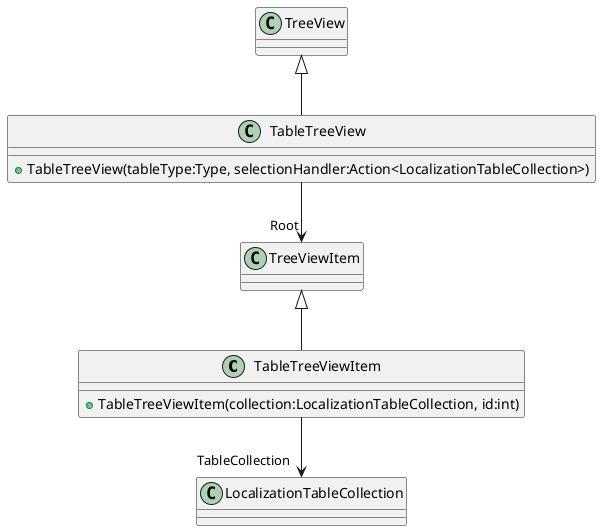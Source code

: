 @startuml
class TableTreeViewItem {
    + TableTreeViewItem(collection:LocalizationTableCollection, id:int)
}
class TableTreeView {
    + TableTreeView(tableType:Type, selectionHandler:Action<LocalizationTableCollection>)
}
TreeViewItem <|-- TableTreeViewItem
TableTreeViewItem --> "TableCollection" LocalizationTableCollection
TreeView <|-- TableTreeView
TableTreeView --> "Root" TreeViewItem
@enduml
